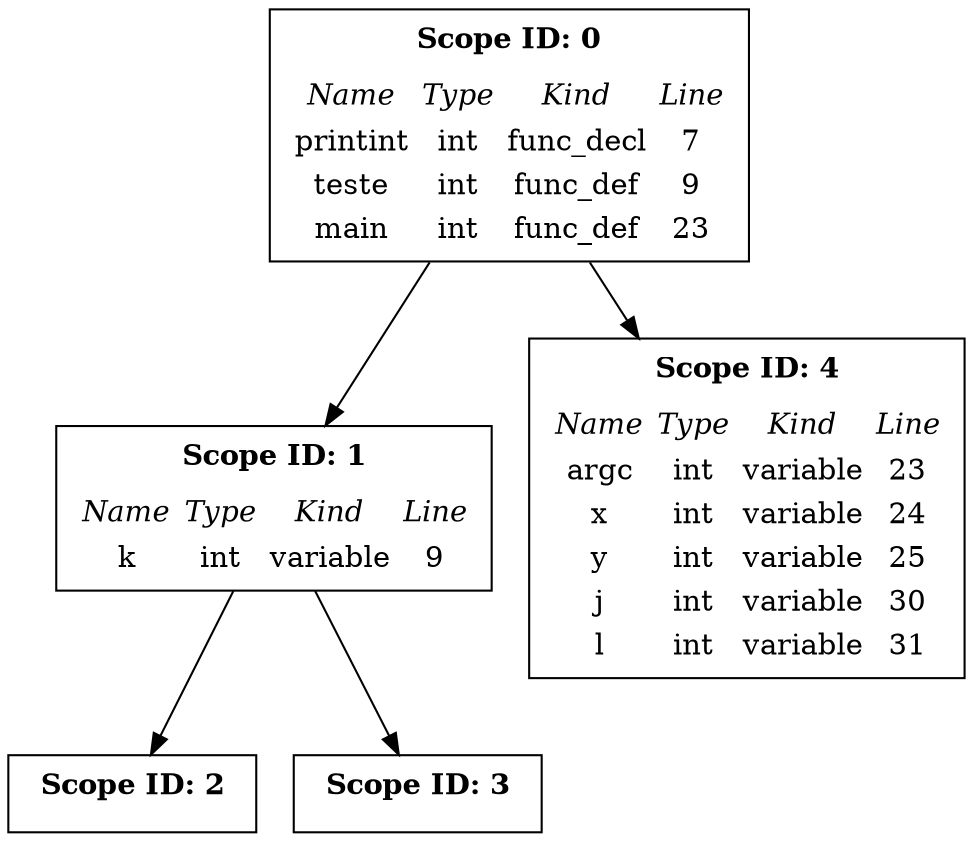 digraph {
	graph [ordering="out"];
	0[shape=record label=
		<<table border="0">
			<tr><td colspan="4"><b>Scope ID: 0</b></td></tr>
			<tr><td></td></tr>
			<tr>
				<td><i>Name</i></td>
				<td><i>Type</i></td>
				<td><i>Kind</i></td>
				<td><i>Line</i></td>
			</tr>
			<tr>
				<td>printint</td>
				<td>int</td>
				<td>func_decl</td>
				<td>7</td>
			</tr>
			<tr>
				<td>teste</td>
				<td>int</td>
				<td>func_def</td>
				<td>9</td>
			</tr>
			<tr>
				<td>main</td>
				<td>int</td>
				<td>func_def</td>
				<td>23</td>
			</tr>
		</table>>
	];
	1[shape=record label=
		<<table border="0">
			<tr><td colspan="4"><b>Scope ID: 1</b></td></tr>
			<tr><td></td></tr>
			<tr>
				<td><i>Name</i></td>
				<td><i>Type</i></td>
				<td><i>Kind</i></td>
				<td><i>Line</i></td>
			</tr>
			<tr>
				<td>k</td>
				<td>int</td>
				<td>variable</td>
				<td>9</td>
			</tr>
		</table>>
	];
	2[shape=record label=
		<<table border="0">
			<tr><td colspan="4"><b>Scope ID: 2</b></td></tr>
			<tr><td></td></tr>
		</table>>
	];
	1 -> 2
	3[shape=record label=
		<<table border="0">
			<tr><td colspan="4"><b>Scope ID: 3</b></td></tr>
			<tr><td></td></tr>
		</table>>
	];
	1 -> 3
	0 -> 1
	4[shape=record label=
		<<table border="0">
			<tr><td colspan="4"><b>Scope ID: 4</b></td></tr>
			<tr><td></td></tr>
			<tr>
				<td><i>Name</i></td>
				<td><i>Type</i></td>
				<td><i>Kind</i></td>
				<td><i>Line</i></td>
			</tr>
			<tr>
				<td>argc</td>
				<td>int</td>
				<td>variable</td>
				<td>23</td>
			</tr>
			<tr>
				<td>x</td>
				<td>int</td>
				<td>variable</td>
				<td>24</td>
			</tr>
			<tr>
				<td>y</td>
				<td>int</td>
				<td>variable</td>
				<td>25</td>
			</tr>
			<tr>
				<td>j</td>
				<td>int</td>
				<td>variable</td>
				<td>30</td>
			</tr>
			<tr>
				<td>l</td>
				<td>int</td>
				<td>variable</td>
				<td>31</td>
			</tr>
		</table>>
	];
	0 -> 4
}

